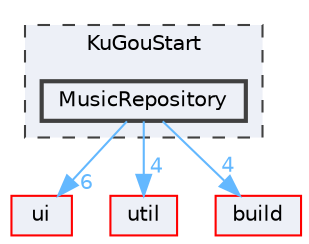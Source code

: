 digraph "MusicRepository"
{
 // LATEX_PDF_SIZE
  bgcolor="transparent";
  edge [fontname=Helvetica,fontsize=10,labelfontname=Helvetica,labelfontsize=10];
  node [fontname=Helvetica,fontsize=10,shape=box,height=0.2,width=0.4];
  compound=true
  subgraph clusterdir_e60601b218beddc6af0778ac41ea9cb2 {
    graph [ bgcolor="#edf0f7", pencolor="grey25", label="KuGouStart", fontname=Helvetica,fontsize=10 style="filled,dashed", URL="dir_e60601b218beddc6af0778ac41ea9cb2.html",tooltip=""]
  dir_f94f613a8ec9d2924405fc15646c8b91 [label="MusicRepository", fillcolor="#edf0f7", color="grey25", style="filled,bold", URL="dir_f94f613a8ec9d2924405fc15646c8b91.html",tooltip=""];
  }
  dir_1788f8309b1a812dcb800a185471cf6c [label="ui", fillcolor="#edf0f7", color="red", style="filled", URL="dir_1788f8309b1a812dcb800a185471cf6c.html",tooltip=""];
  dir_23ec12649285f9fabf3a6b7380226c28 [label="util", fillcolor="#edf0f7", color="red", style="filled", URL="dir_23ec12649285f9fabf3a6b7380226c28.html",tooltip=""];
  dir_4fef79e7177ba769987a8da36c892c5f [label="build", fillcolor="#edf0f7", color="red", style="filled", URL="dir_4fef79e7177ba769987a8da36c892c5f.html",tooltip=""];
  dir_f94f613a8ec9d2924405fc15646c8b91->dir_1788f8309b1a812dcb800a185471cf6c [headlabel="6", labeldistance=1.5 headhref="dir_000212_000351.html" href="dir_000212_000351.html" color="steelblue1" fontcolor="steelblue1"];
  dir_f94f613a8ec9d2924405fc15646c8b91->dir_23ec12649285f9fabf3a6b7380226c28 [headlabel="4", labeldistance=1.5 headhref="dir_000212_000357.html" href="dir_000212_000357.html" color="steelblue1" fontcolor="steelblue1"];
  dir_f94f613a8ec9d2924405fc15646c8b91->dir_4fef79e7177ba769987a8da36c892c5f [headlabel="4", labeldistance=1.5 headhref="dir_000212_000041.html" href="dir_000212_000041.html" color="steelblue1" fontcolor="steelblue1"];
}
